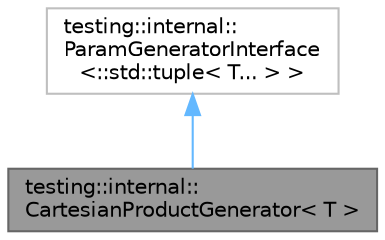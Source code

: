 digraph "testing::internal::CartesianProductGenerator&lt; T &gt;"
{
 // LATEX_PDF_SIZE
  bgcolor="transparent";
  edge [fontname=Helvetica,fontsize=10,labelfontname=Helvetica,labelfontsize=10];
  node [fontname=Helvetica,fontsize=10,shape=box,height=0.2,width=0.4];
  Node1 [id="Node000001",label="testing::internal::\lCartesianProductGenerator\< T \>",height=0.2,width=0.4,color="gray40", fillcolor="grey60", style="filled", fontcolor="black",tooltip=" "];
  Node2 -> Node1 [id="edge1_Node000001_Node000002",dir="back",color="steelblue1",style="solid",tooltip=" "];
  Node2 [id="Node000002",label="testing::internal::\lParamGeneratorInterface\l\<::std::tuple\< T... \> \>",height=0.2,width=0.4,color="grey75", fillcolor="white", style="filled",URL="$classtesting_1_1internal_1_1_param_generator_interface.html",tooltip=" "];
}
